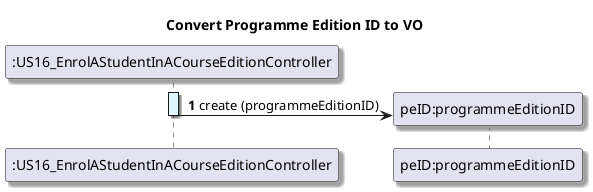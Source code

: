 @startuml
title Convert Programme Edition ID to VO

autonumber
skinparam {
  ActivityPadding 2
  ActivityMargin 2
  BoxPadding 2
}
skinparam defaultTextAlignment center
skinparam shadowing true


activate ":US16_EnrolAStudentInACourseEditionController" #E1F5FE
create "peID:programmeEditionID"
":US16_EnrolAStudentInACourseEditionController" -> "peID:programmeEditionID": create (programmeEditionID)

deactivate ":US16_EnrolAStudentInACourseEditionController"
@enduml